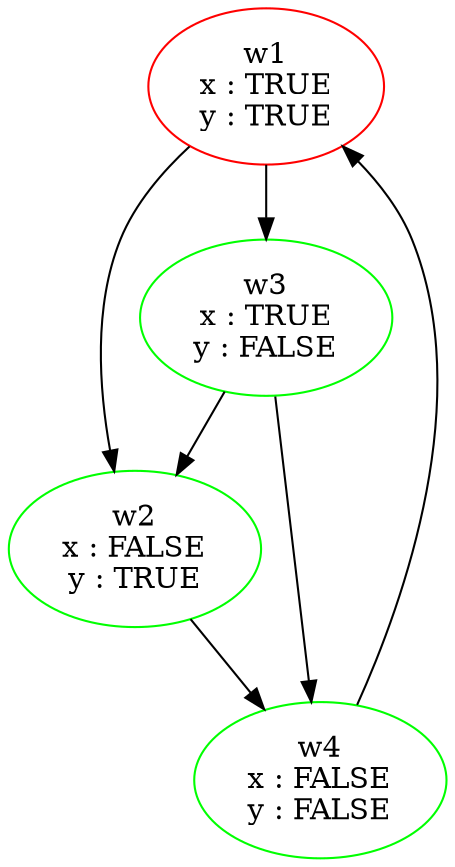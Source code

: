 digraph "Graph" {
	graph [bb="0,0,474.21,105.95"];
	node [color=black,
		label=LABEL
	];
	w1	 [color=red,
		height=1.0417,
		label="w1
x : TRUE
y : TRUE
",
		pos="49.5,37.5",
		width=1.375];
	w2	 [color=green,
		height=1.0417,
		label="w2
x : FALSE
y : TRUE
",
		pos="295.5,37.5",
		width=1.4919];
	w1 -> w2	 [pos="e,95.257,185.52 130.74,341.58 118.74,329.26 106.55,313.73 100.24,296.86 88.17,264.58 89.625,225.48 93.717,195.66;e,265.02,68.534 \
77.987,68.505 88.958,78.29 102.29,87.879 116.5,93 161.66,109.27 179.12,108.63 224.5,93 236.06,89.019 247.17,82.299 257.04,74.883"];
	w3	 [color=green,
		height=1.0417,
		label="w3
x : TRUE
y : FALSE
",
		pos="170.5,37.5",
		width=1.4919];
	w1 -> w3	 [pos="e,163.24,297.06 163.24,332.75 163.24,324.58 163.24,315.8 163.24,307.27;e,116.69,37.5 99.129,37.5 101.6,37.5 104.07,37.5 106.54,37.5"];
	w4	 [color=green,
		height=1.0417,
		label="w4
x : FALSE
y : FALSE
",
		pos="420.5,37.5",
		width=1.4919];
	w2 -> w4	 [pos="e,160.65,71.143 127.84,114.74 136.19,103.64 145.63,91.103 154.41,79.444;e,366.75,37.5 349.21,37.5 351.68,37.5 354.15,37.5 356.61,\
37.5"];
	w3 -> w2	 [pos="e,122.2,183.86 144.42,224.21 138.94,214.27 132.89,203.27 127.14,192.84;e,241.75,37.5 224.21,37.5 226.68,37.5 229.15,37.5 231.61,\
37.5"];
	w3 -> w4	 [pos="e,181.58,75.038 166.92,221.58 170.67,184.12 176.49,125.94 180.56,85.243;e,390.02,68.534 200.98,68.534 212.64,78.321 226.71,87.904 \
241.5,93 286.88,108.63 304.12,108.63 349.5,93 361.06,89.019 372.17,82.299 382.04,74.883"];
	w4 -> w1	 [pos="e,77.987,68.505 390.02,68.534 378.36,78.321 364.29,87.904 349.5,93 300.55,109.86 165.21,110.55 116.5,93 105.51,89.039 95.044,82.406 \
85.79,75.076;s,195.74,341.58 202.75,334.01 212.28,323.14 221.17,310.43 226.24,296.86 254.79,220.49 223.15,124.19 201.68,73.449"];
}
